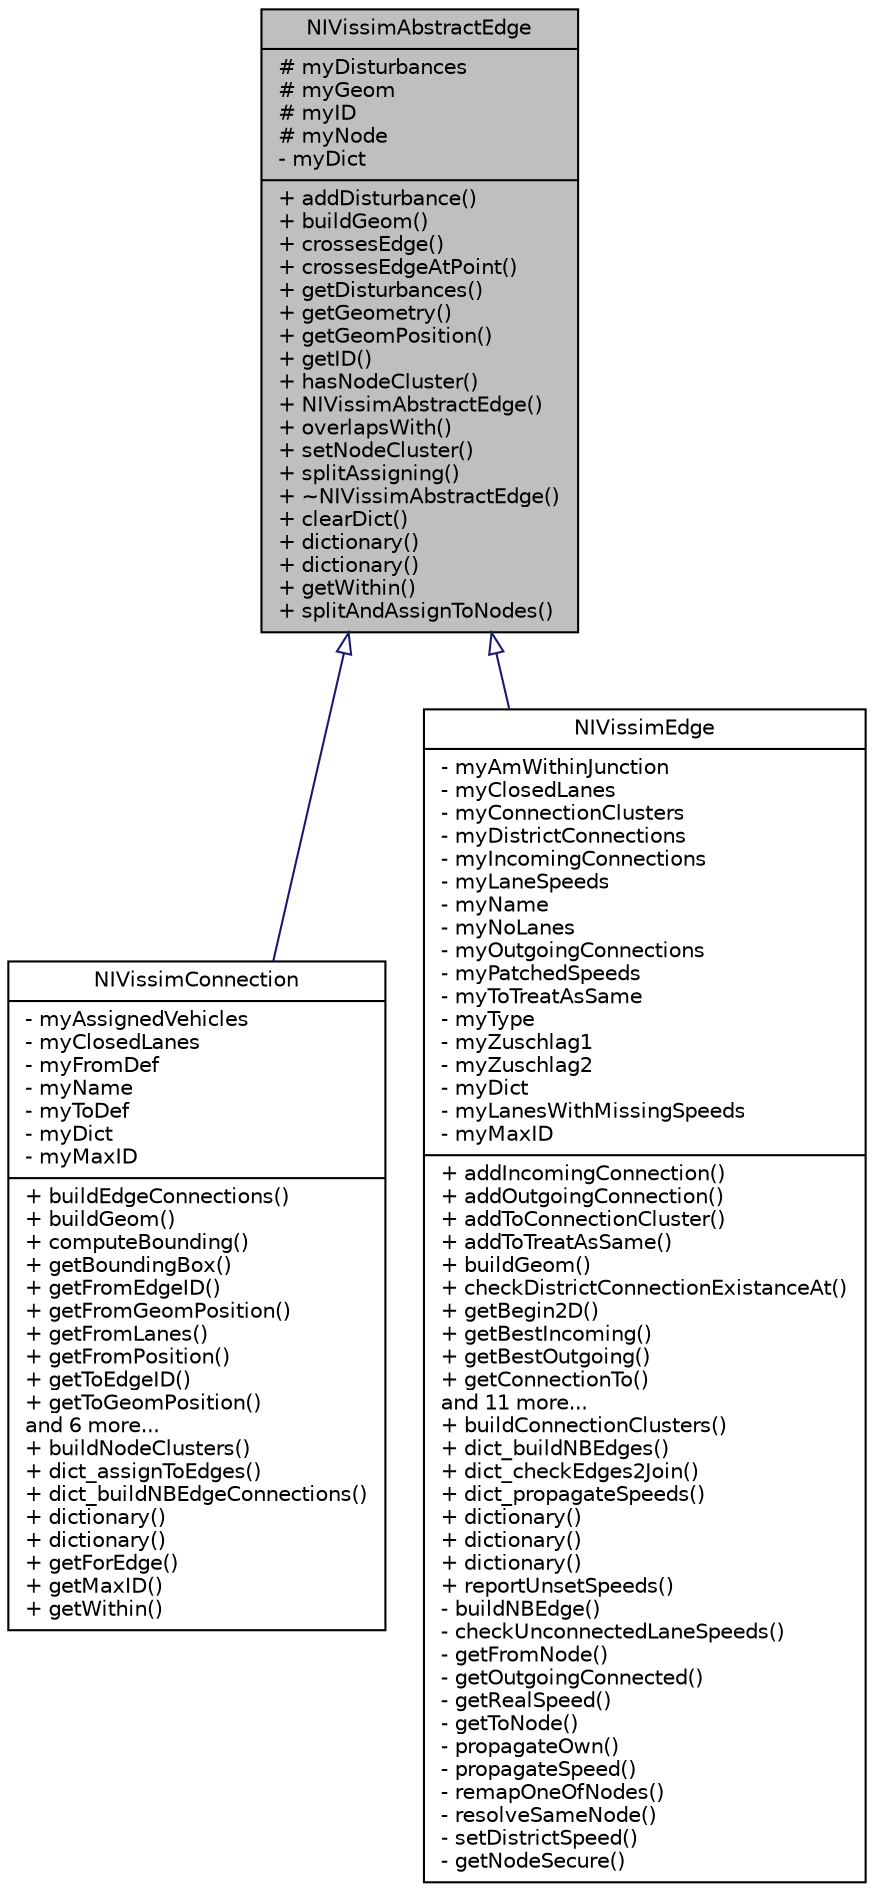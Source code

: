 digraph "NIVissimAbstractEdge"
{
  edge [fontname="Helvetica",fontsize="10",labelfontname="Helvetica",labelfontsize="10"];
  node [fontname="Helvetica",fontsize="10",shape=record];
  Node0 [label="{NIVissimAbstractEdge\n|# myDisturbances\l# myGeom\l# myID\l# myNode\l- myDict\l|+ addDisturbance()\l+ buildGeom()\l+ crossesEdge()\l+ crossesEdgeAtPoint()\l+ getDisturbances()\l+ getGeometry()\l+ getGeomPosition()\l+ getID()\l+ hasNodeCluster()\l+ NIVissimAbstractEdge()\l+ overlapsWith()\l+ setNodeCluster()\l+ splitAssigning()\l+ ~NIVissimAbstractEdge()\l+ clearDict()\l+ dictionary()\l+ dictionary()\l+ getWithin()\l+ splitAndAssignToNodes()\l}",height=0.2,width=0.4,color="black", fillcolor="grey75", style="filled", fontcolor="black"];
  Node0 -> Node1 [dir="back",color="midnightblue",fontsize="10",style="solid",arrowtail="onormal",fontname="Helvetica"];
  Node1 [label="{NIVissimConnection\n|- myAssignedVehicles\l- myClosedLanes\l- myFromDef\l- myName\l- myToDef\l- myDict\l- myMaxID\l|+ buildEdgeConnections()\l+ buildGeom()\l+ computeBounding()\l+ getBoundingBox()\l+ getFromEdgeID()\l+ getFromGeomPosition()\l+ getFromLanes()\l+ getFromPosition()\l+ getToEdgeID()\l+ getToGeomPosition()\land 6 more...\l+ buildNodeClusters()\l+ dict_assignToEdges()\l+ dict_buildNBEdgeConnections()\l+ dictionary()\l+ dictionary()\l+ getForEdge()\l+ getMaxID()\l+ getWithin()\l}",height=0.2,width=0.4,color="black", fillcolor="white", style="filled",URL="$d3/d0c/class_n_i_vissim_connection.html"];
  Node0 -> Node2 [dir="back",color="midnightblue",fontsize="10",style="solid",arrowtail="onormal",fontname="Helvetica"];
  Node2 [label="{NIVissimEdge\n|- myAmWithinJunction\l- myClosedLanes\l- myConnectionClusters\l- myDistrictConnections\l- myIncomingConnections\l- myLaneSpeeds\l- myName\l- myNoLanes\l- myOutgoingConnections\l- myPatchedSpeeds\l- myToTreatAsSame\l- myType\l- myZuschlag1\l- myZuschlag2\l- myDict\l- myLanesWithMissingSpeeds\l- myMaxID\l|+ addIncomingConnection()\l+ addOutgoingConnection()\l+ addToConnectionCluster()\l+ addToTreatAsSame()\l+ buildGeom()\l+ checkDistrictConnectionExistanceAt()\l+ getBegin2D()\l+ getBestIncoming()\l+ getBestOutgoing()\l+ getConnectionTo()\land 11 more...\l+ buildConnectionClusters()\l+ dict_buildNBEdges()\l+ dict_checkEdges2Join()\l+ dict_propagateSpeeds()\l+ dictionary()\l+ dictionary()\l+ dictionary()\l+ reportUnsetSpeeds()\l- buildNBEdge()\l- checkUnconnectedLaneSpeeds()\l- getFromNode()\l- getOutgoingConnected()\l- getRealSpeed()\l- getToNode()\l- propagateOwn()\l- propagateSpeed()\l- remapOneOfNodes()\l- resolveSameNode()\l- setDistrictSpeed()\l- getNodeSecure()\l}",height=0.2,width=0.4,color="black", fillcolor="white", style="filled",URL="$d3/d68/class_n_i_vissim_edge.html",tooltip="A temporary storage for edges imported from Vissim. "];
}
